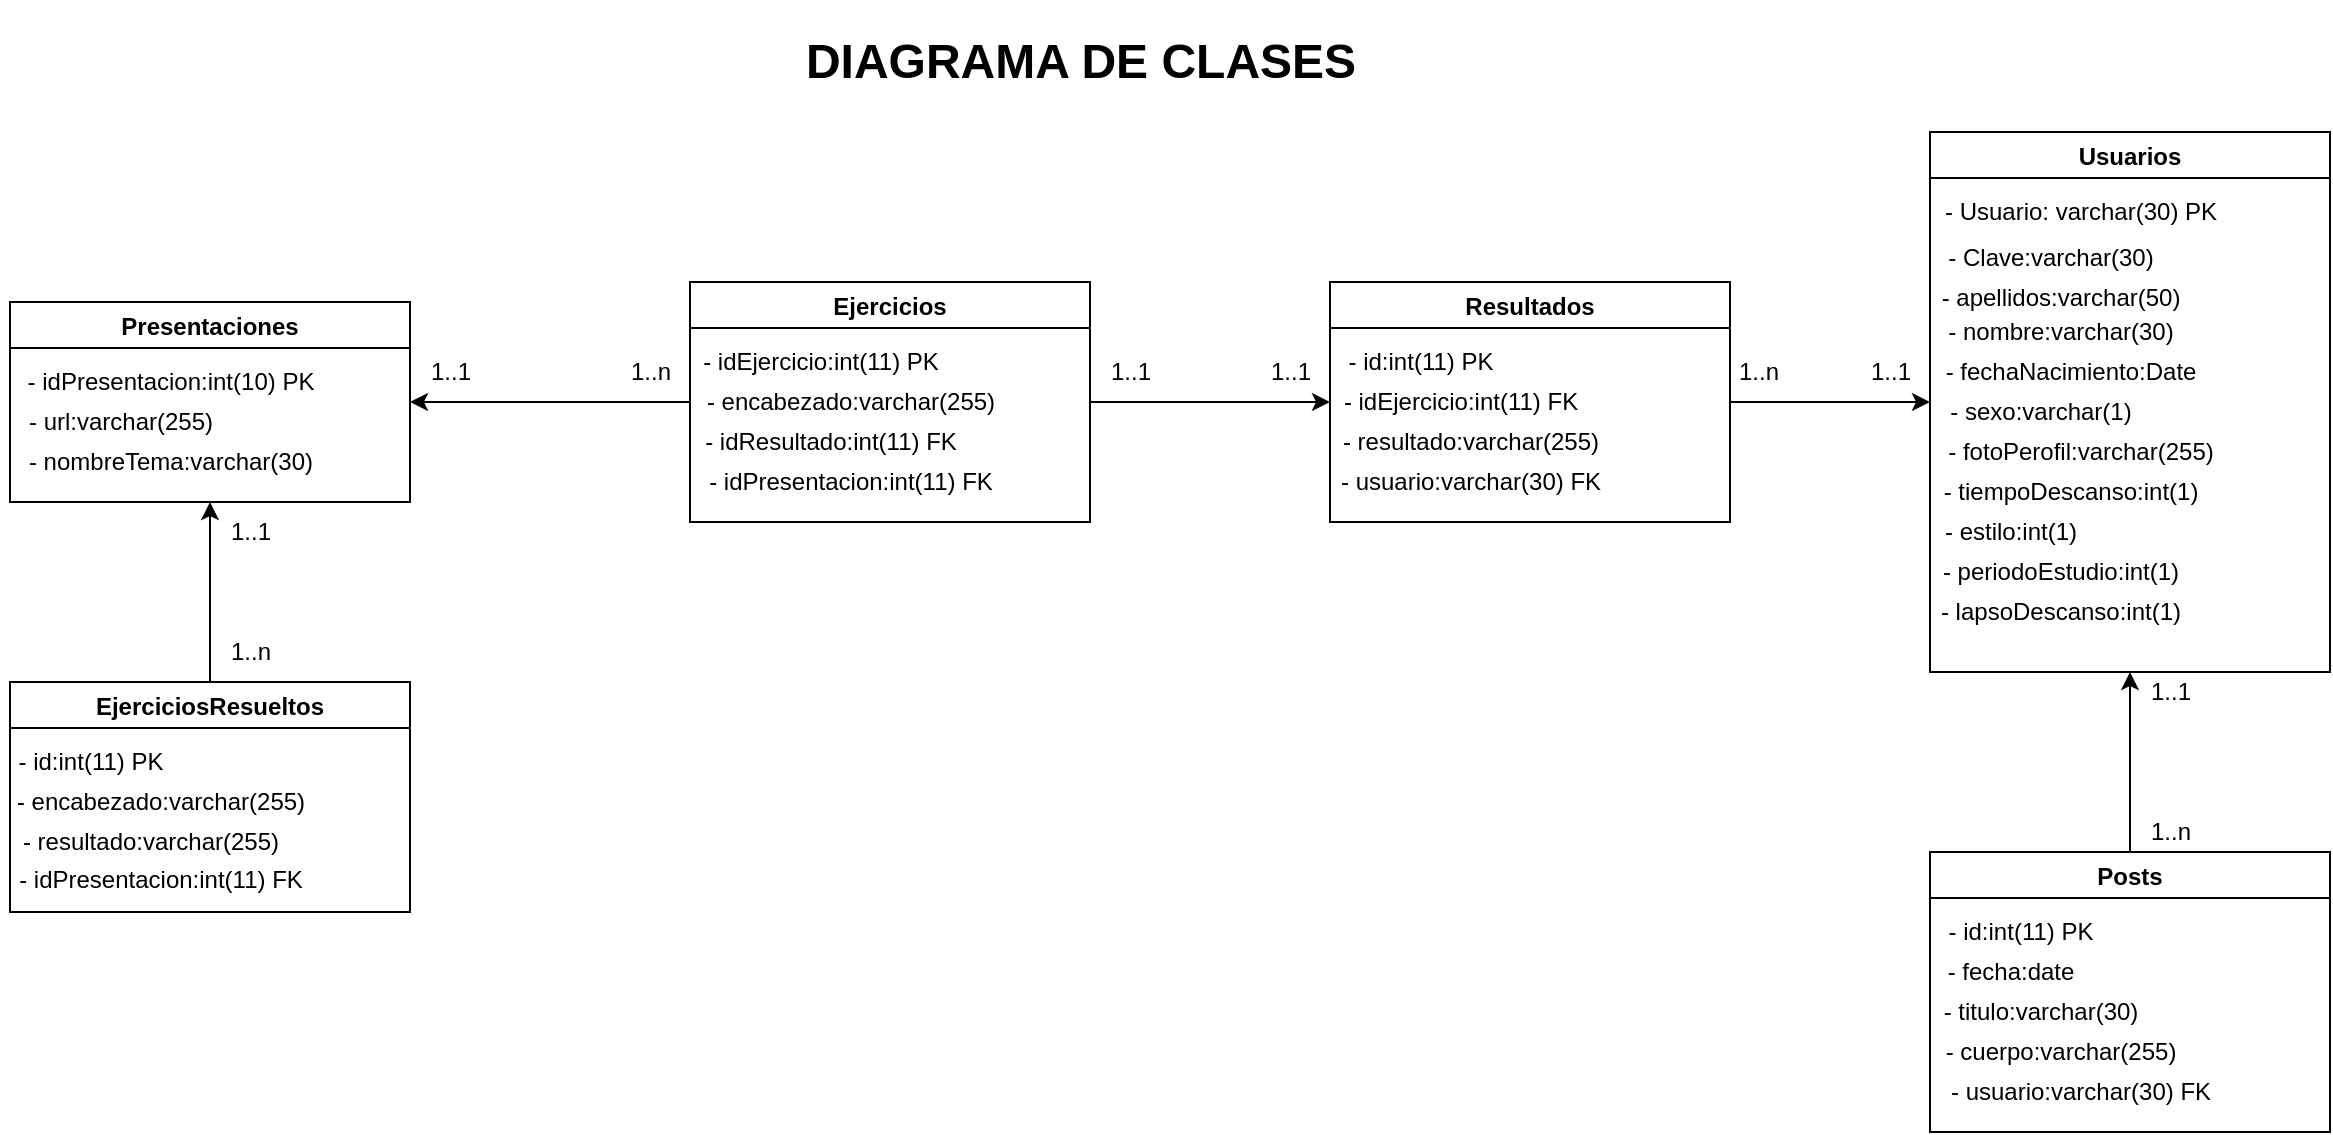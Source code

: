 <mxfile version="18.2.0" type="device"><diagram id="HSq77rLKHLw45Z99VwOV" name="Page-1"><mxGraphModel dx="2030" dy="646" grid="1" gridSize="10" guides="1" tooltips="1" connect="1" arrows="1" fold="1" page="1" pageScale="1" pageWidth="827" pageHeight="1169" math="0" shadow="0"><root><mxCell id="0"/><mxCell id="1" parent="0"/><mxCell id="1O1bu4fydLjPfUTXxPsc-39" style="edgeStyle=orthogonalEdgeStyle;rounded=0;orthogonalLoop=1;jettySize=auto;html=1;exitX=0.5;exitY=1;exitDx=0;exitDy=0;endArrow=none;endFill=0;startArrow=classic;startFill=1;" edge="1" parent="1" source="1O1bu4fydLjPfUTXxPsc-1" target="1O1bu4fydLjPfUTXxPsc-13"><mxGeometry relative="1" as="geometry"/></mxCell><mxCell id="1O1bu4fydLjPfUTXxPsc-1" value="Usuarios" style="swimlane;" vertex="1" parent="1"><mxGeometry x="520" y="210" width="200" height="270" as="geometry"/></mxCell><mxCell id="1O1bu4fydLjPfUTXxPsc-2" value="- Usuario: varchar(30) PK" style="text;html=1;align=center;verticalAlign=middle;resizable=0;points=[];autosize=1;strokeColor=none;fillColor=none;" vertex="1" parent="1O1bu4fydLjPfUTXxPsc-1"><mxGeometry y="30" width="150" height="20" as="geometry"/></mxCell><mxCell id="1O1bu4fydLjPfUTXxPsc-3" value="&lt;div&gt;&lt;br&gt;&lt;/div&gt;&lt;div&gt;- Clave:varchar(30)&lt;br&gt;&lt;/div&gt;" style="text;html=1;align=center;verticalAlign=middle;resizable=0;points=[];autosize=1;strokeColor=none;fillColor=none;" vertex="1" parent="1O1bu4fydLjPfUTXxPsc-1"><mxGeometry y="40" width="120" height="30" as="geometry"/></mxCell><mxCell id="1O1bu4fydLjPfUTXxPsc-4" value="&lt;div&gt;&lt;br&gt;&lt;/div&gt;&lt;div&gt;- apellidos:varchar(50)&lt;br&gt;&lt;/div&gt;" style="text;html=1;align=center;verticalAlign=middle;resizable=0;points=[];autosize=1;strokeColor=none;fillColor=none;" vertex="1" parent="1O1bu4fydLjPfUTXxPsc-1"><mxGeometry y="60" width="130" height="30" as="geometry"/></mxCell><mxCell id="1O1bu4fydLjPfUTXxPsc-5" value="- nombre:varchar(30)" style="text;html=1;align=center;verticalAlign=middle;resizable=0;points=[];autosize=1;strokeColor=none;fillColor=none;" vertex="1" parent="1O1bu4fydLjPfUTXxPsc-1"><mxGeometry y="90" width="130" height="20" as="geometry"/></mxCell><mxCell id="1O1bu4fydLjPfUTXxPsc-6" value="- fechaNacimiento:Date" style="text;html=1;align=center;verticalAlign=middle;resizable=0;points=[];autosize=1;strokeColor=none;fillColor=none;" vertex="1" parent="1O1bu4fydLjPfUTXxPsc-1"><mxGeometry y="110" width="140" height="20" as="geometry"/></mxCell><mxCell id="1O1bu4fydLjPfUTXxPsc-7" value="- sexo:varchar(1)" style="text;html=1;align=center;verticalAlign=middle;resizable=0;points=[];autosize=1;strokeColor=none;fillColor=none;" vertex="1" parent="1O1bu4fydLjPfUTXxPsc-1"><mxGeometry y="130" width="110" height="20" as="geometry"/></mxCell><mxCell id="1O1bu4fydLjPfUTXxPsc-8" value="- fotoPerofil:varchar(255)" style="text;html=1;align=center;verticalAlign=middle;resizable=0;points=[];autosize=1;strokeColor=none;fillColor=none;" vertex="1" parent="1O1bu4fydLjPfUTXxPsc-1"><mxGeometry y="150" width="150" height="20" as="geometry"/></mxCell><mxCell id="1O1bu4fydLjPfUTXxPsc-9" value="- tiempoDescanso:int(1)" style="text;html=1;align=center;verticalAlign=middle;resizable=0;points=[];autosize=1;strokeColor=none;fillColor=none;" vertex="1" parent="1O1bu4fydLjPfUTXxPsc-1"><mxGeometry y="170" width="140" height="20" as="geometry"/></mxCell><mxCell id="1O1bu4fydLjPfUTXxPsc-10" value="- estilo:int(1)" style="text;html=1;align=center;verticalAlign=middle;resizable=0;points=[];autosize=1;strokeColor=none;fillColor=none;" vertex="1" parent="1O1bu4fydLjPfUTXxPsc-1"><mxGeometry y="190" width="80" height="20" as="geometry"/></mxCell><mxCell id="1O1bu4fydLjPfUTXxPsc-11" value="- periodoEstudio:int(1)" style="text;html=1;align=center;verticalAlign=middle;resizable=0;points=[];autosize=1;strokeColor=none;fillColor=none;" vertex="1" parent="1O1bu4fydLjPfUTXxPsc-1"><mxGeometry y="210" width="130" height="20" as="geometry"/></mxCell><mxCell id="1O1bu4fydLjPfUTXxPsc-12" value="- lapsoDescanso:int(1)" style="text;html=1;align=center;verticalAlign=middle;resizable=0;points=[];autosize=1;strokeColor=none;fillColor=none;" vertex="1" parent="1O1bu4fydLjPfUTXxPsc-1"><mxGeometry x="-5" y="230" width="140" height="20" as="geometry"/></mxCell><mxCell id="1O1bu4fydLjPfUTXxPsc-13" value="Posts" style="swimlane;" vertex="1" parent="1"><mxGeometry x="520" y="570" width="200" height="140" as="geometry"/></mxCell><mxCell id="1O1bu4fydLjPfUTXxPsc-14" value="- id:int(11) PK" style="text;html=1;align=center;verticalAlign=middle;resizable=0;points=[];autosize=1;strokeColor=none;fillColor=none;" vertex="1" parent="1O1bu4fydLjPfUTXxPsc-13"><mxGeometry y="30" width="90" height="20" as="geometry"/></mxCell><mxCell id="1O1bu4fydLjPfUTXxPsc-15" value="- fecha:date" style="text;html=1;align=center;verticalAlign=middle;resizable=0;points=[];autosize=1;strokeColor=none;fillColor=none;" vertex="1" parent="1O1bu4fydLjPfUTXxPsc-13"><mxGeometry y="50" width="80" height="20" as="geometry"/></mxCell><mxCell id="1O1bu4fydLjPfUTXxPsc-16" value="- titulo:varchar(30)" style="text;html=1;align=center;verticalAlign=middle;resizable=0;points=[];autosize=1;strokeColor=none;fillColor=none;" vertex="1" parent="1O1bu4fydLjPfUTXxPsc-13"><mxGeometry y="70" width="110" height="20" as="geometry"/></mxCell><mxCell id="1O1bu4fydLjPfUTXxPsc-17" value="- cuerpo:varchar(255)" style="text;html=1;align=center;verticalAlign=middle;resizable=0;points=[];autosize=1;strokeColor=none;fillColor=none;" vertex="1" parent="1O1bu4fydLjPfUTXxPsc-13"><mxGeometry y="90" width="130" height="20" as="geometry"/></mxCell><mxCell id="1O1bu4fydLjPfUTXxPsc-19" value="- usuario:varchar(30) FK" style="text;html=1;align=center;verticalAlign=middle;resizable=0;points=[];autosize=1;strokeColor=none;fillColor=none;" vertex="1" parent="1O1bu4fydLjPfUTXxPsc-13"><mxGeometry y="110" width="150" height="20" as="geometry"/></mxCell><mxCell id="1O1bu4fydLjPfUTXxPsc-51" style="edgeStyle=orthogonalEdgeStyle;rounded=0;orthogonalLoop=1;jettySize=auto;html=1;exitX=1;exitY=0.5;exitDx=0;exitDy=0;startArrow=classic;startFill=1;endArrow=none;endFill=0;entryX=0;entryY=0.5;entryDx=0;entryDy=0;" edge="1" parent="1" source="1O1bu4fydLjPfUTXxPsc-20" target="1O1bu4fydLjPfUTXxPsc-24"><mxGeometry relative="1" as="geometry"><mxPoint x="-120" y="340" as="targetPoint"/></mxGeometry></mxCell><mxCell id="1O1bu4fydLjPfUTXxPsc-20" value="Presentaciones" style="swimlane;" vertex="1" parent="1"><mxGeometry x="-440" y="295" width="200" height="100" as="geometry"/></mxCell><mxCell id="1O1bu4fydLjPfUTXxPsc-21" value="- idPresentacion:int(10) PK" style="text;html=1;align=center;verticalAlign=middle;resizable=0;points=[];autosize=1;strokeColor=none;fillColor=none;" vertex="1" parent="1O1bu4fydLjPfUTXxPsc-20"><mxGeometry y="30" width="160" height="20" as="geometry"/></mxCell><mxCell id="1O1bu4fydLjPfUTXxPsc-22" value="- url:varchar(255)" style="text;html=1;align=center;verticalAlign=middle;resizable=0;points=[];autosize=1;strokeColor=none;fillColor=none;" vertex="1" parent="1O1bu4fydLjPfUTXxPsc-20"><mxGeometry y="50" width="110" height="20" as="geometry"/></mxCell><mxCell id="1O1bu4fydLjPfUTXxPsc-23" value="- nombreTema:varchar(30)" style="text;html=1;align=center;verticalAlign=middle;resizable=0;points=[];autosize=1;strokeColor=none;fillColor=none;" vertex="1" parent="1O1bu4fydLjPfUTXxPsc-20"><mxGeometry y="70" width="160" height="20" as="geometry"/></mxCell><mxCell id="1O1bu4fydLjPfUTXxPsc-46" style="edgeStyle=orthogonalEdgeStyle;rounded=0;orthogonalLoop=1;jettySize=auto;html=1;startArrow=none;startFill=0;endArrow=classic;endFill=1;entryX=0;entryY=0.5;entryDx=0;entryDy=0;exitX=1;exitY=0.5;exitDx=0;exitDy=0;" edge="1" parent="1" source="1O1bu4fydLjPfUTXxPsc-24" target="1O1bu4fydLjPfUTXxPsc-30"><mxGeometry relative="1" as="geometry"><mxPoint x="190" y="350" as="targetPoint"/><mxPoint x="120" y="350" as="sourcePoint"/></mxGeometry></mxCell><mxCell id="1O1bu4fydLjPfUTXxPsc-24" value="Ejercicios" style="swimlane;startSize=23;" vertex="1" parent="1"><mxGeometry x="-100" y="285" width="200" height="120" as="geometry"/></mxCell><mxCell id="1O1bu4fydLjPfUTXxPsc-25" value="- idEjercicio:int(11) PK" style="text;html=1;align=center;verticalAlign=middle;resizable=0;points=[];autosize=1;strokeColor=none;fillColor=none;" vertex="1" parent="1O1bu4fydLjPfUTXxPsc-24"><mxGeometry y="30" width="130" height="20" as="geometry"/></mxCell><mxCell id="1O1bu4fydLjPfUTXxPsc-26" value="- encabezado:varchar(255)" style="text;html=1;align=center;verticalAlign=middle;resizable=0;points=[];autosize=1;strokeColor=none;fillColor=none;" vertex="1" parent="1O1bu4fydLjPfUTXxPsc-24"><mxGeometry y="50" width="160" height="20" as="geometry"/></mxCell><mxCell id="1O1bu4fydLjPfUTXxPsc-45" value="- idResultado:int(11) FK" style="text;html=1;align=center;verticalAlign=middle;resizable=0;points=[];autosize=1;strokeColor=none;fillColor=none;" vertex="1" parent="1O1bu4fydLjPfUTXxPsc-24"><mxGeometry y="70" width="140" height="20" as="geometry"/></mxCell><mxCell id="1O1bu4fydLjPfUTXxPsc-50" value="- idPresentacion:int(11) FK" style="text;html=1;align=center;verticalAlign=middle;resizable=0;points=[];autosize=1;strokeColor=none;fillColor=none;" vertex="1" parent="1O1bu4fydLjPfUTXxPsc-24"><mxGeometry y="90" width="160" height="20" as="geometry"/></mxCell><mxCell id="1O1bu4fydLjPfUTXxPsc-42" style="edgeStyle=orthogonalEdgeStyle;rounded=0;orthogonalLoop=1;jettySize=auto;html=1;exitX=1;exitY=0.5;exitDx=0;exitDy=0;entryX=0;entryY=0.5;entryDx=0;entryDy=0;startArrow=none;startFill=0;endArrow=classic;endFill=1;" edge="1" parent="1" source="1O1bu4fydLjPfUTXxPsc-30" target="1O1bu4fydLjPfUTXxPsc-1"><mxGeometry relative="1" as="geometry"/></mxCell><mxCell id="1O1bu4fydLjPfUTXxPsc-30" value="Resultados" style="swimlane;" vertex="1" parent="1"><mxGeometry x="220" y="285" width="200" height="120" as="geometry"/></mxCell><mxCell id="1O1bu4fydLjPfUTXxPsc-31" value="- id:int(11) PK" style="text;html=1;align=center;verticalAlign=middle;resizable=0;points=[];autosize=1;strokeColor=none;fillColor=none;" vertex="1" parent="1O1bu4fydLjPfUTXxPsc-30"><mxGeometry y="30" width="90" height="20" as="geometry"/></mxCell><mxCell id="1O1bu4fydLjPfUTXxPsc-32" value="- idEjercicio:int(11) FK" style="text;html=1;align=center;verticalAlign=middle;resizable=0;points=[];autosize=1;strokeColor=none;fillColor=none;" vertex="1" parent="1O1bu4fydLjPfUTXxPsc-30"><mxGeometry y="50" width="130" height="20" as="geometry"/></mxCell><mxCell id="1O1bu4fydLjPfUTXxPsc-33" value="- resultado:varchar(255)" style="text;html=1;align=center;verticalAlign=middle;resizable=0;points=[];autosize=1;strokeColor=none;fillColor=none;" vertex="1" parent="1O1bu4fydLjPfUTXxPsc-30"><mxGeometry y="70" width="140" height="20" as="geometry"/></mxCell><mxCell id="1O1bu4fydLjPfUTXxPsc-34" value="- usuario:varchar(30) FK" style="text;html=1;align=center;verticalAlign=middle;resizable=0;points=[];autosize=1;strokeColor=none;fillColor=none;" vertex="1" parent="1O1bu4fydLjPfUTXxPsc-30"><mxGeometry x="-5" y="90" width="150" height="20" as="geometry"/></mxCell><mxCell id="1O1bu4fydLjPfUTXxPsc-55" style="edgeStyle=orthogonalEdgeStyle;rounded=0;orthogonalLoop=1;jettySize=auto;html=1;exitX=0.5;exitY=0;exitDx=0;exitDy=0;entryX=0.5;entryY=1;entryDx=0;entryDy=0;startArrow=none;startFill=0;endArrow=classic;endFill=1;" edge="1" parent="1" source="1O1bu4fydLjPfUTXxPsc-35" target="1O1bu4fydLjPfUTXxPsc-20"><mxGeometry relative="1" as="geometry"/></mxCell><mxCell id="1O1bu4fydLjPfUTXxPsc-35" value="EjerciciosResueltos" style="swimlane;" vertex="1" parent="1"><mxGeometry x="-440" y="485" width="200" height="115" as="geometry"/></mxCell><mxCell id="1O1bu4fydLjPfUTXxPsc-36" value="- id:int(11) PK" style="text;html=1;align=center;verticalAlign=middle;resizable=0;points=[];autosize=1;strokeColor=none;fillColor=none;" vertex="1" parent="1O1bu4fydLjPfUTXxPsc-35"><mxGeometry x="-5" y="30" width="90" height="20" as="geometry"/></mxCell><mxCell id="1O1bu4fydLjPfUTXxPsc-37" value="- encabezado:varchar(255)" style="text;html=1;align=center;verticalAlign=middle;resizable=0;points=[];autosize=1;strokeColor=none;fillColor=none;" vertex="1" parent="1O1bu4fydLjPfUTXxPsc-35"><mxGeometry x="-5" y="50" width="160" height="20" as="geometry"/></mxCell><mxCell id="1O1bu4fydLjPfUTXxPsc-38" value="- resultado:varchar(255)" style="text;html=1;align=center;verticalAlign=middle;resizable=0;points=[];autosize=1;strokeColor=none;fillColor=none;" vertex="1" parent="1O1bu4fydLjPfUTXxPsc-35"><mxGeometry y="70" width="140" height="20" as="geometry"/></mxCell><mxCell id="1O1bu4fydLjPfUTXxPsc-54" value="- idPresentacion:int(11) FK" style="text;html=1;align=center;verticalAlign=middle;resizable=0;points=[];autosize=1;strokeColor=none;fillColor=none;" vertex="1" parent="1O1bu4fydLjPfUTXxPsc-35"><mxGeometry x="-5" y="89" width="160" height="20" as="geometry"/></mxCell><mxCell id="1O1bu4fydLjPfUTXxPsc-40" value="1..n" style="text;html=1;align=center;verticalAlign=middle;resizable=0;points=[];autosize=1;strokeColor=none;fillColor=none;" vertex="1" parent="1"><mxGeometry x="620" y="550" width="40" height="20" as="geometry"/></mxCell><mxCell id="1O1bu4fydLjPfUTXxPsc-41" value="1..1" style="text;html=1;align=center;verticalAlign=middle;resizable=0;points=[];autosize=1;strokeColor=none;fillColor=none;" vertex="1" parent="1"><mxGeometry x="620" y="480" width="40" height="20" as="geometry"/></mxCell><mxCell id="1O1bu4fydLjPfUTXxPsc-43" value="1..n" style="text;html=1;align=center;verticalAlign=middle;resizable=0;points=[];autosize=1;strokeColor=none;fillColor=none;" vertex="1" parent="1"><mxGeometry x="413.5" y="320" width="40" height="20" as="geometry"/></mxCell><mxCell id="1O1bu4fydLjPfUTXxPsc-44" value="1..1" style="text;html=1;align=center;verticalAlign=middle;resizable=0;points=[];autosize=1;strokeColor=none;fillColor=none;" vertex="1" parent="1"><mxGeometry x="480" y="320" width="40" height="20" as="geometry"/></mxCell><mxCell id="1O1bu4fydLjPfUTXxPsc-47" value="1..1" style="text;html=1;align=center;verticalAlign=middle;resizable=0;points=[];autosize=1;strokeColor=none;fillColor=none;" vertex="1" parent="1"><mxGeometry x="180" y="320" width="40" height="20" as="geometry"/></mxCell><mxCell id="1O1bu4fydLjPfUTXxPsc-48" value="1..1" style="text;html=1;align=center;verticalAlign=middle;resizable=0;points=[];autosize=1;strokeColor=none;fillColor=none;" vertex="1" parent="1"><mxGeometry x="100" y="320" width="40" height="20" as="geometry"/></mxCell><mxCell id="1O1bu4fydLjPfUTXxPsc-52" value="1..n" style="text;html=1;align=center;verticalAlign=middle;resizable=0;points=[];autosize=1;strokeColor=none;fillColor=none;" vertex="1" parent="1"><mxGeometry x="-140" y="320" width="40" height="20" as="geometry"/></mxCell><mxCell id="1O1bu4fydLjPfUTXxPsc-53" value="1..1" style="text;html=1;align=center;verticalAlign=middle;resizable=0;points=[];autosize=1;strokeColor=none;fillColor=none;" vertex="1" parent="1"><mxGeometry x="-240" y="320" width="40" height="20" as="geometry"/></mxCell><mxCell id="1O1bu4fydLjPfUTXxPsc-56" value="1..1" style="text;html=1;align=center;verticalAlign=middle;resizable=0;points=[];autosize=1;strokeColor=none;fillColor=none;" vertex="1" parent="1"><mxGeometry x="-340" y="400" width="40" height="20" as="geometry"/></mxCell><mxCell id="1O1bu4fydLjPfUTXxPsc-57" value="1..n" style="text;html=1;align=center;verticalAlign=middle;resizable=0;points=[];autosize=1;strokeColor=none;fillColor=none;" vertex="1" parent="1"><mxGeometry x="-340" y="460" width="40" height="20" as="geometry"/></mxCell><mxCell id="1O1bu4fydLjPfUTXxPsc-58" value="&lt;h1&gt;DIAGRAMA DE CLASES&lt;br&gt;&lt;/h1&gt;" style="text;html=1;align=center;verticalAlign=middle;resizable=0;points=[];autosize=1;strokeColor=none;fillColor=none;" vertex="1" parent="1"><mxGeometry x="-50" y="150" width="290" height="50" as="geometry"/></mxCell></root></mxGraphModel></diagram></mxfile>